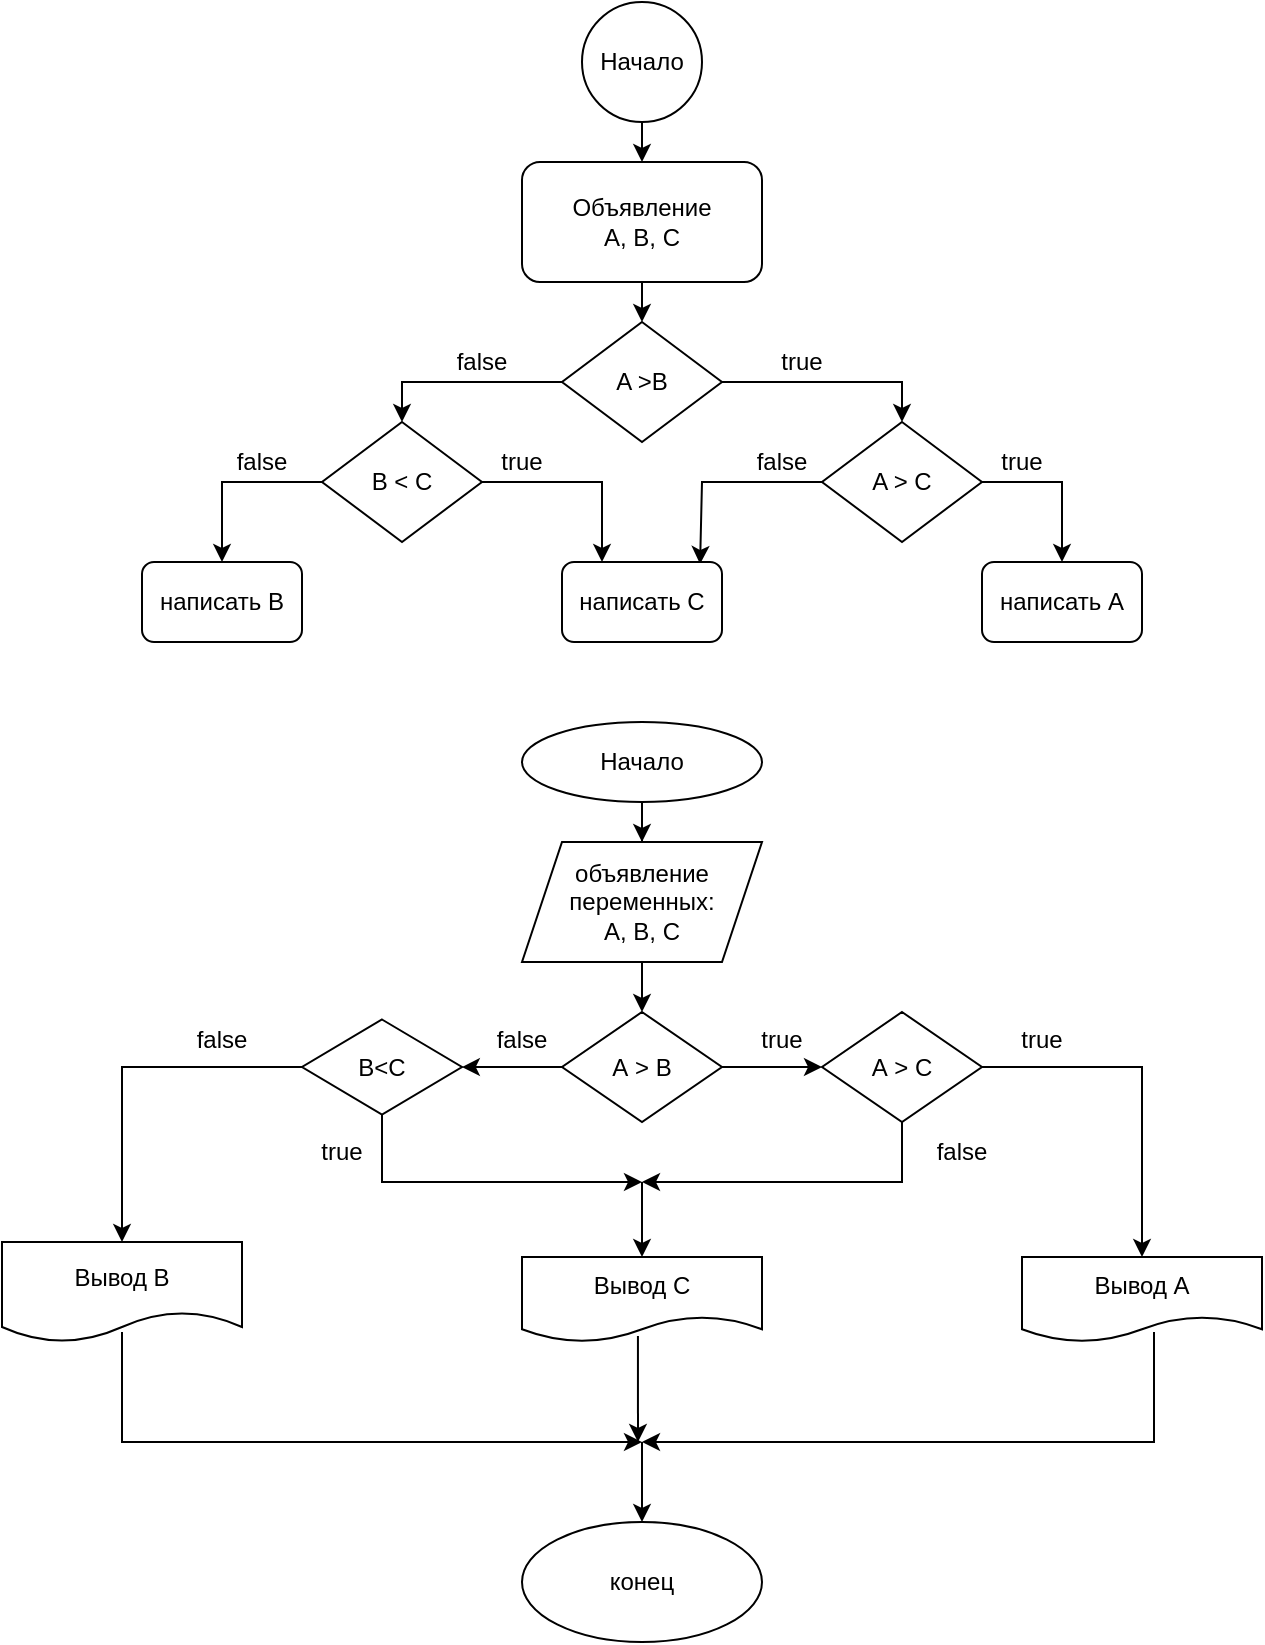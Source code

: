 <mxfile version="15.9.6" type="github">
  <diagram id="nXAehzQftIgDUtZJKmEc" name="Page-1">
    <mxGraphModel dx="1609" dy="454" grid="1" gridSize="10" guides="1" tooltips="1" connect="1" arrows="1" fold="1" page="1" pageScale="1" pageWidth="827" pageHeight="1169" math="0" shadow="0">
      <root>
        <mxCell id="0" />
        <mxCell id="1" parent="0" />
        <object label="Начало" begin="" id="WEkNhNjCww92axXlpaRB-1">
          <mxCell style="ellipse;whiteSpace=wrap;html=1;aspect=fixed;noLabel=0;" vertex="1" parent="1">
            <mxGeometry x="280" width="60" height="60" as="geometry" />
          </mxCell>
        </object>
        <mxCell id="WEkNhNjCww92axXlpaRB-2" value="A &amp;gt;B" style="rhombus;whiteSpace=wrap;html=1;" vertex="1" parent="1">
          <mxGeometry x="270" y="160" width="80" height="60" as="geometry" />
        </mxCell>
        <mxCell id="WEkNhNjCww92axXlpaRB-3" value="" style="endArrow=classic;html=1;rounded=0;exitX=0.5;exitY=1;exitDx=0;exitDy=0;entryX=0.5;entryY=0;entryDx=0;entryDy=0;" edge="1" parent="1" source="WEkNhNjCww92axXlpaRB-1" target="WEkNhNjCww92axXlpaRB-6">
          <mxGeometry width="50" height="50" relative="1" as="geometry">
            <mxPoint x="370" y="210" as="sourcePoint" />
            <mxPoint x="300" y="120" as="targetPoint" />
          </mxGeometry>
        </mxCell>
        <mxCell id="WEkNhNjCww92axXlpaRB-6" value="&lt;div&gt;Объявление&lt;/div&gt;&lt;div&gt;A, B, C&lt;br&gt;&lt;/div&gt;" style="rounded=1;whiteSpace=wrap;html=1;" vertex="1" parent="1">
          <mxGeometry x="250" y="80" width="120" height="60" as="geometry" />
        </mxCell>
        <mxCell id="WEkNhNjCww92axXlpaRB-7" value="" style="endArrow=classic;html=1;rounded=0;exitX=0.5;exitY=1;exitDx=0;exitDy=0;" edge="1" parent="1" source="WEkNhNjCww92axXlpaRB-6" target="WEkNhNjCww92axXlpaRB-2">
          <mxGeometry width="50" height="50" relative="1" as="geometry">
            <mxPoint x="370" y="230" as="sourcePoint" />
            <mxPoint x="420" y="180" as="targetPoint" />
          </mxGeometry>
        </mxCell>
        <mxCell id="WEkNhNjCww92axXlpaRB-8" value="" style="endArrow=classic;html=1;rounded=0;exitX=1;exitY=0.5;exitDx=0;exitDy=0;entryX=0.5;entryY=0;entryDx=0;entryDy=0;" edge="1" parent="1" source="WEkNhNjCww92axXlpaRB-2" target="WEkNhNjCww92axXlpaRB-9">
          <mxGeometry width="50" height="50" relative="1" as="geometry">
            <mxPoint x="360" y="200" as="sourcePoint" />
            <mxPoint x="490" y="210" as="targetPoint" />
            <Array as="points">
              <mxPoint x="440" y="190" />
            </Array>
          </mxGeometry>
        </mxCell>
        <mxCell id="WEkNhNjCww92axXlpaRB-9" value="A &amp;gt; C" style="rhombus;whiteSpace=wrap;html=1;" vertex="1" parent="1">
          <mxGeometry x="400" y="210" width="80" height="60" as="geometry" />
        </mxCell>
        <mxCell id="WEkNhNjCww92axXlpaRB-10" value="B &amp;lt; C" style="rhombus;whiteSpace=wrap;html=1;" vertex="1" parent="1">
          <mxGeometry x="150" y="210" width="80" height="60" as="geometry" />
        </mxCell>
        <mxCell id="WEkNhNjCww92axXlpaRB-11" value="" style="endArrow=classic;html=1;rounded=0;entryX=0.5;entryY=0;entryDx=0;entryDy=0;" edge="1" parent="1" target="WEkNhNjCww92axXlpaRB-10">
          <mxGeometry width="50" height="50" relative="1" as="geometry">
            <mxPoint x="270" y="190" as="sourcePoint" />
            <mxPoint x="320" y="140" as="targetPoint" />
            <Array as="points">
              <mxPoint x="190" y="190" />
            </Array>
          </mxGeometry>
        </mxCell>
        <mxCell id="WEkNhNjCww92axXlpaRB-12" value="" style="endArrow=classic;html=1;rounded=0;exitX=1;exitY=0.5;exitDx=0;exitDy=0;" edge="1" parent="1" source="WEkNhNjCww92axXlpaRB-9">
          <mxGeometry width="50" height="50" relative="1" as="geometry">
            <mxPoint x="370" y="230" as="sourcePoint" />
            <mxPoint x="520" y="280" as="targetPoint" />
            <Array as="points">
              <mxPoint x="520" y="240" />
            </Array>
          </mxGeometry>
        </mxCell>
        <mxCell id="WEkNhNjCww92axXlpaRB-17" value="" style="endArrow=classic;html=1;rounded=0;entryX=0.863;entryY=0.025;entryDx=0;entryDy=0;exitX=0;exitY=0.5;exitDx=0;exitDy=0;entryPerimeter=0;" edge="1" parent="1" source="WEkNhNjCww92axXlpaRB-9" target="WEkNhNjCww92axXlpaRB-23">
          <mxGeometry width="50" height="50" relative="1" as="geometry">
            <mxPoint x="310" y="300" as="sourcePoint" />
            <mxPoint x="360" y="280" as="targetPoint" />
            <Array as="points">
              <mxPoint x="340" y="240" />
            </Array>
          </mxGeometry>
        </mxCell>
        <mxCell id="WEkNhNjCww92axXlpaRB-18" value="" style="endArrow=classic;html=1;rounded=0;exitX=0;exitY=0.5;exitDx=0;exitDy=0;entryX=0.5;entryY=0;entryDx=0;entryDy=0;" edge="1" parent="1" source="WEkNhNjCww92axXlpaRB-10">
          <mxGeometry width="50" height="50" relative="1" as="geometry">
            <mxPoint x="310" y="300" as="sourcePoint" />
            <mxPoint x="100" y="280" as="targetPoint" />
            <Array as="points">
              <mxPoint x="100" y="240" />
            </Array>
          </mxGeometry>
        </mxCell>
        <mxCell id="WEkNhNjCww92axXlpaRB-19" value="" style="endArrow=classic;html=1;rounded=0;entryX=0.25;entryY=0;entryDx=0;entryDy=0;exitX=1;exitY=0.5;exitDx=0;exitDy=0;" edge="1" parent="1" source="WEkNhNjCww92axXlpaRB-10" target="WEkNhNjCww92axXlpaRB-23">
          <mxGeometry width="50" height="50" relative="1" as="geometry">
            <mxPoint x="250" y="240" as="sourcePoint" />
            <mxPoint x="270" y="280" as="targetPoint" />
            <Array as="points">
              <mxPoint x="290" y="240" />
            </Array>
          </mxGeometry>
        </mxCell>
        <mxCell id="WEkNhNjCww92axXlpaRB-20" value="написать B" style="rounded=1;whiteSpace=wrap;html=1;" vertex="1" parent="1">
          <mxGeometry x="60" y="280" width="80" height="40" as="geometry" />
        </mxCell>
        <mxCell id="WEkNhNjCww92axXlpaRB-23" value="написать C" style="rounded=1;whiteSpace=wrap;html=1;" vertex="1" parent="1">
          <mxGeometry x="270" y="280" width="80" height="40" as="geometry" />
        </mxCell>
        <mxCell id="WEkNhNjCww92axXlpaRB-24" value="написать A" style="rounded=1;whiteSpace=wrap;html=1;" vertex="1" parent="1">
          <mxGeometry x="480" y="280" width="80" height="40" as="geometry" />
        </mxCell>
        <mxCell id="WEkNhNjCww92axXlpaRB-25" value="true" style="text;html=1;strokeColor=none;fillColor=none;align=center;verticalAlign=middle;whiteSpace=wrap;rounded=0;" vertex="1" parent="1">
          <mxGeometry x="370" y="170" width="40" height="20" as="geometry" />
        </mxCell>
        <mxCell id="WEkNhNjCww92axXlpaRB-26" value="true" style="text;html=1;strokeColor=none;fillColor=none;align=center;verticalAlign=middle;whiteSpace=wrap;rounded=0;" vertex="1" parent="1">
          <mxGeometry x="230" y="220" width="40" height="20" as="geometry" />
        </mxCell>
        <mxCell id="WEkNhNjCww92axXlpaRB-27" value="false" style="text;html=1;strokeColor=none;fillColor=none;align=center;verticalAlign=middle;whiteSpace=wrap;rounded=0;" vertex="1" parent="1">
          <mxGeometry x="210" y="170" width="40" height="20" as="geometry" />
        </mxCell>
        <mxCell id="WEkNhNjCww92axXlpaRB-28" value="false" style="text;html=1;strokeColor=none;fillColor=none;align=center;verticalAlign=middle;whiteSpace=wrap;rounded=0;" vertex="1" parent="1">
          <mxGeometry x="100" y="220" width="40" height="20" as="geometry" />
        </mxCell>
        <mxCell id="WEkNhNjCww92axXlpaRB-29" value="false" style="text;html=1;strokeColor=none;fillColor=none;align=center;verticalAlign=middle;whiteSpace=wrap;rounded=0;" vertex="1" parent="1">
          <mxGeometry x="360" y="220" width="40" height="20" as="geometry" />
        </mxCell>
        <mxCell id="WEkNhNjCww92axXlpaRB-30" value="true" style="text;html=1;strokeColor=none;fillColor=none;align=center;verticalAlign=middle;whiteSpace=wrap;rounded=0;" vertex="1" parent="1">
          <mxGeometry x="480" y="220" width="40" height="20" as="geometry" />
        </mxCell>
        <mxCell id="WEkNhNjCww92axXlpaRB-39" value="" style="edgeStyle=orthogonalEdgeStyle;rounded=0;orthogonalLoop=1;jettySize=auto;html=1;" edge="1" parent="1" source="WEkNhNjCww92axXlpaRB-37" target="WEkNhNjCww92axXlpaRB-38">
          <mxGeometry relative="1" as="geometry" />
        </mxCell>
        <mxCell id="WEkNhNjCww92axXlpaRB-37" value="Начало" style="ellipse;whiteSpace=wrap;html=1;" vertex="1" parent="1">
          <mxGeometry x="250" y="360" width="120" height="40" as="geometry" />
        </mxCell>
        <mxCell id="WEkNhNjCww92axXlpaRB-41" value="" style="edgeStyle=orthogonalEdgeStyle;rounded=0;orthogonalLoop=1;jettySize=auto;html=1;" edge="1" parent="1" source="WEkNhNjCww92axXlpaRB-38" target="WEkNhNjCww92axXlpaRB-40">
          <mxGeometry relative="1" as="geometry" />
        </mxCell>
        <mxCell id="WEkNhNjCww92axXlpaRB-38" value="&lt;div&gt;объявление переменных: &lt;br&gt;&lt;/div&gt;&lt;div&gt;А, В, С&lt;/div&gt;" style="shape=parallelogram;perimeter=parallelogramPerimeter;whiteSpace=wrap;html=1;fixedSize=1;" vertex="1" parent="1">
          <mxGeometry x="250" y="420" width="120" height="60" as="geometry" />
        </mxCell>
        <mxCell id="WEkNhNjCww92axXlpaRB-43" value="" style="edgeStyle=orthogonalEdgeStyle;rounded=0;orthogonalLoop=1;jettySize=auto;html=1;" edge="1" parent="1" source="WEkNhNjCww92axXlpaRB-40" target="WEkNhNjCww92axXlpaRB-42">
          <mxGeometry relative="1" as="geometry" />
        </mxCell>
        <mxCell id="WEkNhNjCww92axXlpaRB-45" value="" style="edgeStyle=orthogonalEdgeStyle;rounded=0;orthogonalLoop=1;jettySize=auto;html=1;" edge="1" parent="1" source="WEkNhNjCww92axXlpaRB-40" target="WEkNhNjCww92axXlpaRB-44">
          <mxGeometry relative="1" as="geometry" />
        </mxCell>
        <mxCell id="WEkNhNjCww92axXlpaRB-40" value="А &amp;gt; B" style="rhombus;whiteSpace=wrap;html=1;" vertex="1" parent="1">
          <mxGeometry x="270" y="505" width="80" height="55" as="geometry" />
        </mxCell>
        <mxCell id="WEkNhNjCww92axXlpaRB-49" value="" style="edgeStyle=orthogonalEdgeStyle;rounded=0;orthogonalLoop=1;jettySize=auto;html=1;" edge="1" parent="1" source="WEkNhNjCww92axXlpaRB-42" target="WEkNhNjCww92axXlpaRB-48">
          <mxGeometry relative="1" as="geometry">
            <Array as="points">
              <mxPoint x="560" y="533" />
            </Array>
          </mxGeometry>
        </mxCell>
        <mxCell id="WEkNhNjCww92axXlpaRB-42" value="А &amp;gt; C" style="rhombus;whiteSpace=wrap;html=1;" vertex="1" parent="1">
          <mxGeometry x="400" y="505" width="80" height="55" as="geometry" />
        </mxCell>
        <mxCell id="WEkNhNjCww92axXlpaRB-55" value="" style="edgeStyle=orthogonalEdgeStyle;rounded=0;orthogonalLoop=1;jettySize=auto;html=1;" edge="1" parent="1" source="WEkNhNjCww92axXlpaRB-44" target="WEkNhNjCww92axXlpaRB-54">
          <mxGeometry relative="1" as="geometry" />
        </mxCell>
        <mxCell id="WEkNhNjCww92axXlpaRB-44" value="B&amp;lt;C" style="rhombus;whiteSpace=wrap;html=1;" vertex="1" parent="1">
          <mxGeometry x="140" y="508.75" width="80" height="47.5" as="geometry" />
        </mxCell>
        <mxCell id="WEkNhNjCww92axXlpaRB-48" value="Вывод A" style="shape=document;whiteSpace=wrap;html=1;boundedLbl=1;" vertex="1" parent="1">
          <mxGeometry x="500" y="627.5" width="120" height="42.5" as="geometry" />
        </mxCell>
        <mxCell id="WEkNhNjCww92axXlpaRB-52" value="Вывод С" style="shape=document;whiteSpace=wrap;html=1;boundedLbl=1;" vertex="1" parent="1">
          <mxGeometry x="250" y="627.5" width="120" height="42.5" as="geometry" />
        </mxCell>
        <mxCell id="WEkNhNjCww92axXlpaRB-54" value="Вывод В" style="shape=document;whiteSpace=wrap;html=1;boundedLbl=1;" vertex="1" parent="1">
          <mxGeometry x="-10" y="620" width="120" height="50" as="geometry" />
        </mxCell>
        <mxCell id="WEkNhNjCww92axXlpaRB-56" value="конец" style="ellipse;whiteSpace=wrap;html=1;" vertex="1" parent="1">
          <mxGeometry x="250" y="760" width="120" height="60" as="geometry" />
        </mxCell>
        <mxCell id="WEkNhNjCww92axXlpaRB-59" value="" style="endArrow=classic;html=1;rounded=0;exitX=0.5;exitY=1;exitDx=0;exitDy=0;" edge="1" parent="1" source="WEkNhNjCww92axXlpaRB-44">
          <mxGeometry width="50" height="50" relative="1" as="geometry">
            <mxPoint x="190" y="560" as="sourcePoint" />
            <mxPoint x="310" y="590" as="targetPoint" />
            <Array as="points">
              <mxPoint x="180" y="590" />
            </Array>
          </mxGeometry>
        </mxCell>
        <mxCell id="WEkNhNjCww92axXlpaRB-60" value="" style="endArrow=classic;html=1;rounded=0;exitX=0.5;exitY=1;exitDx=0;exitDy=0;" edge="1" parent="1" source="WEkNhNjCww92axXlpaRB-42">
          <mxGeometry width="50" height="50" relative="1" as="geometry">
            <mxPoint x="380" y="570" as="sourcePoint" />
            <mxPoint x="310" y="590" as="targetPoint" />
            <Array as="points">
              <mxPoint x="440" y="590" />
            </Array>
          </mxGeometry>
        </mxCell>
        <mxCell id="WEkNhNjCww92axXlpaRB-61" value="" style="endArrow=classic;html=1;rounded=0;" edge="1" parent="1" target="WEkNhNjCww92axXlpaRB-52">
          <mxGeometry width="50" height="50" relative="1" as="geometry">
            <mxPoint x="310" y="590" as="sourcePoint" />
            <mxPoint x="380" y="650" as="targetPoint" />
          </mxGeometry>
        </mxCell>
        <mxCell id="WEkNhNjCww92axXlpaRB-62" value="" style="endArrow=classic;html=1;rounded=0;exitX=0.55;exitY=0.882;exitDx=0;exitDy=0;exitPerimeter=0;" edge="1" parent="1" source="WEkNhNjCww92axXlpaRB-48">
          <mxGeometry width="50" height="50" relative="1" as="geometry">
            <mxPoint x="310" y="760" as="sourcePoint" />
            <mxPoint x="310" y="720" as="targetPoint" />
            <Array as="points">
              <mxPoint x="566" y="720" />
            </Array>
          </mxGeometry>
        </mxCell>
        <mxCell id="WEkNhNjCww92axXlpaRB-63" value="" style="endArrow=classic;html=1;rounded=0;exitX=0.483;exitY=0.929;exitDx=0;exitDy=0;exitPerimeter=0;" edge="1" parent="1" source="WEkNhNjCww92axXlpaRB-52">
          <mxGeometry width="50" height="50" relative="1" as="geometry">
            <mxPoint x="310" y="760" as="sourcePoint" />
            <mxPoint x="308" y="720" as="targetPoint" />
          </mxGeometry>
        </mxCell>
        <mxCell id="WEkNhNjCww92axXlpaRB-64" value="" style="endArrow=classic;html=1;rounded=0;entryX=0.5;entryY=0;entryDx=0;entryDy=0;" edge="1" parent="1" target="WEkNhNjCww92axXlpaRB-56">
          <mxGeometry width="50" height="50" relative="1" as="geometry">
            <mxPoint x="310" y="720" as="sourcePoint" />
            <mxPoint x="360" y="710" as="targetPoint" />
          </mxGeometry>
        </mxCell>
        <mxCell id="WEkNhNjCww92axXlpaRB-65" value="" style="endArrow=classic;html=1;rounded=0;exitX=0.5;exitY=0.9;exitDx=0;exitDy=0;exitPerimeter=0;" edge="1" parent="1" source="WEkNhNjCww92axXlpaRB-54">
          <mxGeometry width="50" height="50" relative="1" as="geometry">
            <mxPoint x="50" y="680" as="sourcePoint" />
            <mxPoint x="310" y="720" as="targetPoint" />
            <Array as="points">
              <mxPoint x="50" y="720" />
              <mxPoint x="310" y="720" />
            </Array>
          </mxGeometry>
        </mxCell>
        <mxCell id="WEkNhNjCww92axXlpaRB-66" value="true" style="text;html=1;strokeColor=none;fillColor=none;align=center;verticalAlign=middle;whiteSpace=wrap;rounded=0;" vertex="1" parent="1">
          <mxGeometry x="490" y="508.75" width="40" height="20" as="geometry" />
        </mxCell>
        <mxCell id="WEkNhNjCww92axXlpaRB-67" value="true" style="text;html=1;strokeColor=none;fillColor=none;align=center;verticalAlign=middle;whiteSpace=wrap;rounded=0;" vertex="1" parent="1">
          <mxGeometry x="360" y="508.75" width="40" height="20" as="geometry" />
        </mxCell>
        <mxCell id="WEkNhNjCww92axXlpaRB-69" value="false" style="text;html=1;strokeColor=none;fillColor=none;align=center;verticalAlign=middle;whiteSpace=wrap;rounded=0;" vertex="1" parent="1">
          <mxGeometry x="230" y="508.75" width="40" height="20" as="geometry" />
        </mxCell>
        <mxCell id="WEkNhNjCww92axXlpaRB-70" value="false" style="text;html=1;strokeColor=none;fillColor=none;align=center;verticalAlign=middle;whiteSpace=wrap;rounded=0;" vertex="1" parent="1">
          <mxGeometry x="450" y="565" width="40" height="20" as="geometry" />
        </mxCell>
        <mxCell id="WEkNhNjCww92axXlpaRB-71" value="false" style="text;html=1;strokeColor=none;fillColor=none;align=center;verticalAlign=middle;whiteSpace=wrap;rounded=0;" vertex="1" parent="1">
          <mxGeometry x="80" y="508.75" width="40" height="20" as="geometry" />
        </mxCell>
        <mxCell id="WEkNhNjCww92axXlpaRB-72" value="true" style="text;html=1;strokeColor=none;fillColor=none;align=center;verticalAlign=middle;whiteSpace=wrap;rounded=0;" vertex="1" parent="1">
          <mxGeometry x="140" y="565" width="40" height="20" as="geometry" />
        </mxCell>
        <mxCell id="WEkNhNjCww92axXlpaRB-73" style="edgeStyle=orthogonalEdgeStyle;rounded=0;orthogonalLoop=1;jettySize=auto;html=1;exitX=0.5;exitY=1;exitDx=0;exitDy=0;" edge="1" parent="1" source="WEkNhNjCww92axXlpaRB-71" target="WEkNhNjCww92axXlpaRB-71">
          <mxGeometry relative="1" as="geometry" />
        </mxCell>
      </root>
    </mxGraphModel>
  </diagram>
</mxfile>

